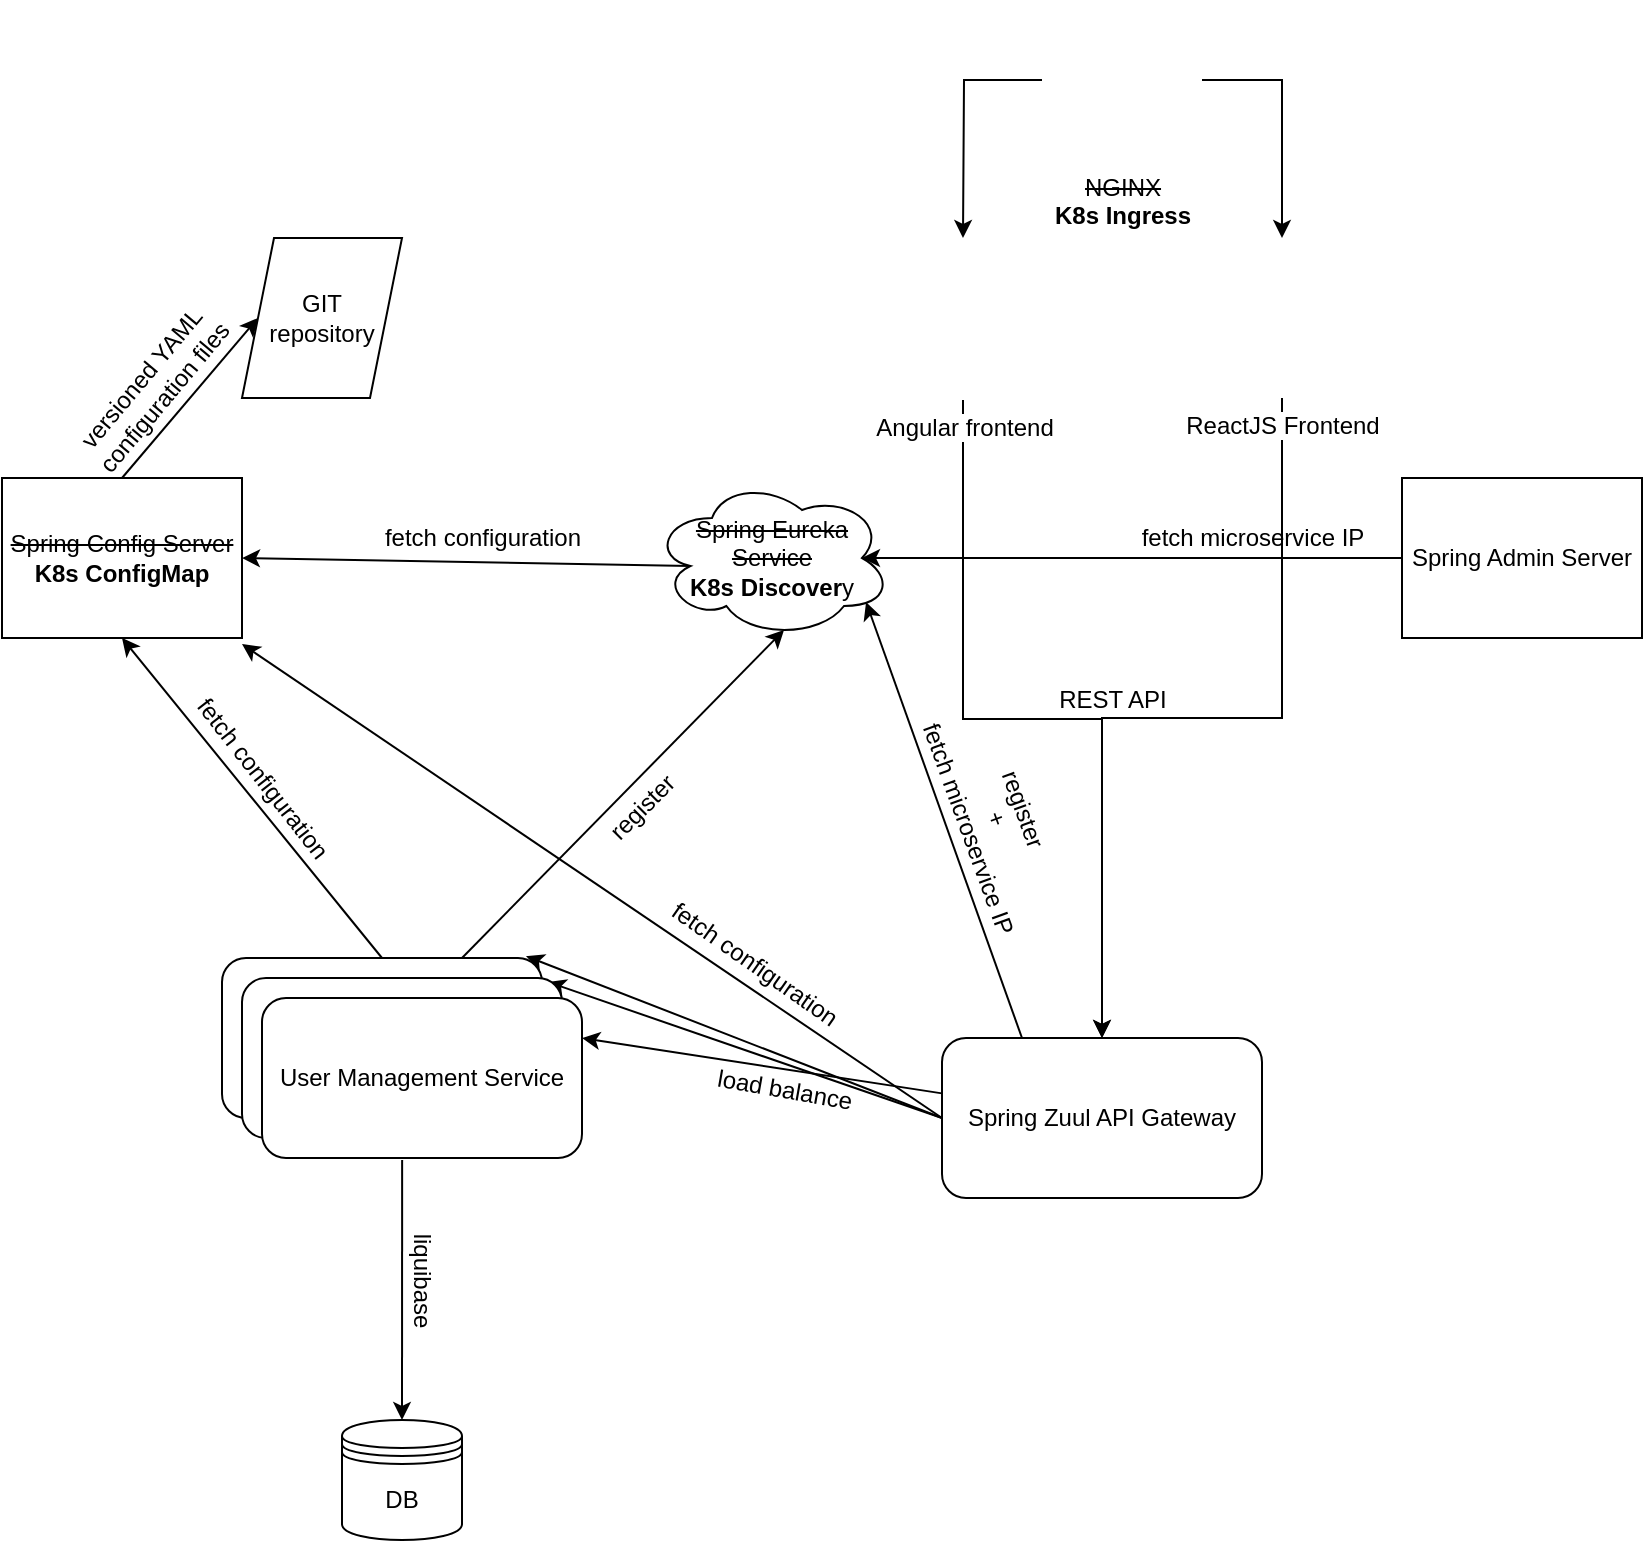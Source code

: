 <mxfile version="12.8.4" type="device"><diagram id="z9mlEs9HsHYVzTs2Vday" name="Page-1"><mxGraphModel dx="2062" dy="1115" grid="1" gridSize="10" guides="1" tooltips="1" connect="1" arrows="1" fold="1" page="1" pageScale="1" pageWidth="850" pageHeight="1100" math="0" shadow="0"><root><mxCell id="0"/><mxCell id="1" parent="0"/><mxCell id="gHm-Y_Zy_vNPFZpqB0io-16" style="edgeStyle=none;rounded=0;orthogonalLoop=1;jettySize=auto;html=1;exitX=0;exitY=0.5;exitDx=0;exitDy=0;entryX=1;entryY=1.038;entryDx=0;entryDy=0;entryPerimeter=0;" parent="1" source="gHm-Y_Zy_vNPFZpqB0io-2" target="gHm-Y_Zy_vNPFZpqB0io-7" edge="1"><mxGeometry relative="1" as="geometry"/></mxCell><mxCell id="gHm-Y_Zy_vNPFZpqB0io-27" style="edgeStyle=none;rounded=0;orthogonalLoop=1;jettySize=auto;html=1;exitX=0.25;exitY=0;exitDx=0;exitDy=0;entryX=0.892;entryY=0.775;entryDx=0;entryDy=0;entryPerimeter=0;" parent="1" source="gHm-Y_Zy_vNPFZpqB0io-2" target="gHm-Y_Zy_vNPFZpqB0io-13" edge="1"><mxGeometry relative="1" as="geometry"/></mxCell><mxCell id="gHm-Y_Zy_vNPFZpqB0io-29" style="edgeStyle=none;rounded=0;orthogonalLoop=1;jettySize=auto;html=1;exitX=0;exitY=0.5;exitDx=0;exitDy=0;entryX=0.95;entryY=-0.012;entryDx=0;entryDy=0;entryPerimeter=0;" parent="1" source="gHm-Y_Zy_vNPFZpqB0io-2" target="gHm-Y_Zy_vNPFZpqB0io-18" edge="1"><mxGeometry relative="1" as="geometry"/></mxCell><mxCell id="gHm-Y_Zy_vNPFZpqB0io-30" style="edgeStyle=none;rounded=0;orthogonalLoop=1;jettySize=auto;html=1;exitX=0;exitY=0.5;exitDx=0;exitDy=0;entryX=0.956;entryY=0.025;entryDx=0;entryDy=0;entryPerimeter=0;" parent="1" source="gHm-Y_Zy_vNPFZpqB0io-2" target="gHm-Y_Zy_vNPFZpqB0io-21" edge="1"><mxGeometry relative="1" as="geometry"/></mxCell><mxCell id="gHm-Y_Zy_vNPFZpqB0io-31" style="edgeStyle=none;rounded=0;orthogonalLoop=1;jettySize=auto;html=1;entryX=1;entryY=0.25;entryDx=0;entryDy=0;" parent="1" source="gHm-Y_Zy_vNPFZpqB0io-2" target="gHm-Y_Zy_vNPFZpqB0io-22" edge="1"><mxGeometry relative="1" as="geometry"/></mxCell><mxCell id="gHm-Y_Zy_vNPFZpqB0io-2" value="Spring Zuul API Gateway" style="rounded=1;whiteSpace=wrap;html=1;" parent="1" vertex="1"><mxGeometry x="510" y="559" width="160" height="80" as="geometry"/></mxCell><mxCell id="gHm-Y_Zy_vNPFZpqB0io-4" style="edgeStyle=orthogonalEdgeStyle;rounded=0;orthogonalLoop=1;jettySize=auto;html=1;entryX=0.5;entryY=0;entryDx=0;entryDy=0;" parent="1" source="gHm-Y_Zy_vNPFZpqB0io-3" target="gHm-Y_Zy_vNPFZpqB0io-2" edge="1"><mxGeometry relative="1" as="geometry"/></mxCell><mxCell id="gHm-Y_Zy_vNPFZpqB0io-3" value="ReactJS Frontend" style="shape=image;html=1;verticalAlign=top;verticalLabelPosition=bottom;labelBackgroundColor=#ffffff;imageAspect=0;aspect=fixed;image=https://cdn2.iconfinder.com/data/icons/designer-skills/128/react-128.png" parent="1" vertex="1"><mxGeometry x="640" y="159" width="80" height="80" as="geometry"/></mxCell><mxCell id="gHm-Y_Zy_vNPFZpqB0io-5" value="REST API" style="text;html=1;align=center;verticalAlign=middle;resizable=0;points=[];;autosize=1;rotation=0;" parent="1" vertex="1"><mxGeometry x="560" y="380" width="70" height="20" as="geometry"/></mxCell><mxCell id="gHm-Y_Zy_vNPFZpqB0io-11" style="edgeStyle=none;rounded=0;orthogonalLoop=1;jettySize=auto;html=1;exitX=0.5;exitY=0;exitDx=0;exitDy=0;entryX=0;entryY=0.5;entryDx=0;entryDy=0;" parent="1" source="gHm-Y_Zy_vNPFZpqB0io-7" target="gHm-Y_Zy_vNPFZpqB0io-6" edge="1"><mxGeometry relative="1" as="geometry"/></mxCell><mxCell id="gHm-Y_Zy_vNPFZpqB0io-6" value="GIT&lt;br&gt;repository" style="shape=parallelogram;perimeter=parallelogramPerimeter;whiteSpace=wrap;html=1;" parent="1" vertex="1"><mxGeometry x="160" y="159" width="80" height="80" as="geometry"/></mxCell><mxCell id="gHm-Y_Zy_vNPFZpqB0io-7" value="&lt;strike&gt;Spring Config Server&lt;/strike&gt;&lt;br&gt;&lt;b&gt;K8s ConfigMap&lt;/b&gt;" style="rounded=0;whiteSpace=wrap;html=1;" parent="1" vertex="1"><mxGeometry x="40" y="279" width="120" height="80" as="geometry"/></mxCell><mxCell id="gHm-Y_Zy_vNPFZpqB0io-9" value="versioned YAML&lt;br&gt;configuration files" style="text;html=1;align=center;verticalAlign=middle;resizable=0;points=[];;autosize=1;rotation=-50;" parent="1" vertex="1"><mxGeometry x="60" y="219" width="110" height="30" as="geometry"/></mxCell><mxCell id="gHm-Y_Zy_vNPFZpqB0io-38" style="edgeStyle=none;rounded=0;orthogonalLoop=1;jettySize=auto;html=1;exitX=0;exitY=0.5;exitDx=0;exitDy=0;entryX=0.875;entryY=0.5;entryDx=0;entryDy=0;entryPerimeter=0;" parent="1" source="gHm-Y_Zy_vNPFZpqB0io-12" target="gHm-Y_Zy_vNPFZpqB0io-13" edge="1"><mxGeometry relative="1" as="geometry"/></mxCell><mxCell id="gHm-Y_Zy_vNPFZpqB0io-12" value="Spring Admin Server" style="rounded=0;whiteSpace=wrap;html=1;" parent="1" vertex="1"><mxGeometry x="740" y="279" width="120" height="80" as="geometry"/></mxCell><mxCell id="gHm-Y_Zy_vNPFZpqB0io-37" style="edgeStyle=none;rounded=0;orthogonalLoop=1;jettySize=auto;html=1;exitX=0.16;exitY=0.55;exitDx=0;exitDy=0;exitPerimeter=0;entryX=1;entryY=0.5;entryDx=0;entryDy=0;" parent="1" source="gHm-Y_Zy_vNPFZpqB0io-13" target="gHm-Y_Zy_vNPFZpqB0io-7" edge="1"><mxGeometry relative="1" as="geometry"/></mxCell><mxCell id="gHm-Y_Zy_vNPFZpqB0io-13" value="&lt;strike&gt;Spring Eureka Service&lt;br&gt;&lt;/strike&gt;&lt;b&gt;K8s&amp;nbsp;Discover&lt;/b&gt;y" style="ellipse;shape=cloud;whiteSpace=wrap;html=1;" parent="1" vertex="1"><mxGeometry x="365" y="279" width="120" height="80" as="geometry"/></mxCell><mxCell id="gHm-Y_Zy_vNPFZpqB0io-15" value="fetch configuration" style="text;html=1;align=center;verticalAlign=middle;resizable=0;points=[];;autosize=1;" parent="1" vertex="1"><mxGeometry x="225" y="299" width="110" height="20" as="geometry"/></mxCell><mxCell id="gHm-Y_Zy_vNPFZpqB0io-23" style="edgeStyle=none;rounded=0;orthogonalLoop=1;jettySize=auto;html=1;exitX=0.5;exitY=0;exitDx=0;exitDy=0;entryX=0.5;entryY=1;entryDx=0;entryDy=0;" parent="1" source="gHm-Y_Zy_vNPFZpqB0io-18" target="gHm-Y_Zy_vNPFZpqB0io-7" edge="1"><mxGeometry relative="1" as="geometry"/></mxCell><mxCell id="gHm-Y_Zy_vNPFZpqB0io-25" style="edgeStyle=none;rounded=0;orthogonalLoop=1;jettySize=auto;html=1;exitX=0.75;exitY=0;exitDx=0;exitDy=0;entryX=0.55;entryY=0.95;entryDx=0;entryDy=0;entryPerimeter=0;" parent="1" source="gHm-Y_Zy_vNPFZpqB0io-18" target="gHm-Y_Zy_vNPFZpqB0io-13" edge="1"><mxGeometry relative="1" as="geometry"/></mxCell><mxCell id="gHm-Y_Zy_vNPFZpqB0io-18" value="" style="rounded=1;whiteSpace=wrap;html=1;" parent="1" vertex="1"><mxGeometry x="150" y="519" width="160" height="80" as="geometry"/></mxCell><mxCell id="gHm-Y_Zy_vNPFZpqB0io-21" value="" style="rounded=1;whiteSpace=wrap;html=1;" parent="1" vertex="1"><mxGeometry x="160" y="529" width="160" height="80" as="geometry"/></mxCell><mxCell id="gHm-Y_Zy_vNPFZpqB0io-22" value="User Management Service" style="rounded=1;whiteSpace=wrap;html=1;" parent="1" vertex="1"><mxGeometry x="170" y="539" width="160" height="80" as="geometry"/></mxCell><mxCell id="gHm-Y_Zy_vNPFZpqB0io-24" value="fetch configuration" style="text;html=1;align=center;verticalAlign=middle;resizable=0;points=[];;autosize=1;rotation=52;" parent="1" vertex="1"><mxGeometry x="115" y="419" width="110" height="20" as="geometry"/></mxCell><mxCell id="gHm-Y_Zy_vNPFZpqB0io-26" value="register" style="text;html=1;align=center;verticalAlign=middle;resizable=0;points=[];;autosize=1;rotation=-45;" parent="1" vertex="1"><mxGeometry x="330" y="434" width="60" height="20" as="geometry"/></mxCell><mxCell id="gHm-Y_Zy_vNPFZpqB0io-28" value="register&lt;br&gt;+&lt;br&gt;fetch microservice IP" style="text;html=1;align=center;verticalAlign=middle;resizable=0;points=[];;autosize=1;rotation=70;" parent="1" vertex="1"><mxGeometry x="472" y="424" width="130" height="50" as="geometry"/></mxCell><mxCell id="gHm-Y_Zy_vNPFZpqB0io-32" value="load balance" style="text;html=1;align=center;verticalAlign=middle;resizable=0;points=[];;autosize=1;rotation=10;" parent="1" vertex="1"><mxGeometry x="391" y="575" width="80" height="20" as="geometry"/></mxCell><mxCell id="gHm-Y_Zy_vNPFZpqB0io-35" value="fetch configuration" style="text;html=1;align=center;verticalAlign=middle;resizable=0;points=[];;autosize=1;rotation=35;" parent="1" vertex="1"><mxGeometry x="361" y="512" width="110" height="20" as="geometry"/></mxCell><mxCell id="gHm-Y_Zy_vNPFZpqB0io-39" value="fetch microservice IP" style="text;html=1;align=center;verticalAlign=middle;resizable=0;points=[];;autosize=1;" parent="1" vertex="1"><mxGeometry x="600" y="299" width="130" height="20" as="geometry"/></mxCell><mxCell id="gHm-Y_Zy_vNPFZpqB0io-41" style="edgeStyle=none;rounded=0;orthogonalLoop=1;jettySize=auto;html=1;exitX=0.438;exitY=1.013;exitDx=0;exitDy=0;entryX=0.5;entryY=0;entryDx=0;entryDy=0;exitPerimeter=0;" parent="1" source="gHm-Y_Zy_vNPFZpqB0io-22" target="gHm-Y_Zy_vNPFZpqB0io-40" edge="1"><mxGeometry relative="1" as="geometry"/></mxCell><mxCell id="gHm-Y_Zy_vNPFZpqB0io-40" value="DB" style="shape=datastore;whiteSpace=wrap;html=1;" parent="1" vertex="1"><mxGeometry x="210" y="750" width="60" height="60" as="geometry"/></mxCell><mxCell id="gHm-Y_Zy_vNPFZpqB0io-42" value="liquibase" style="text;html=1;align=center;verticalAlign=middle;resizable=0;points=[];;autosize=1;rotation=90;" parent="1" vertex="1"><mxGeometry x="220" y="670" width="60" height="20" as="geometry"/></mxCell><mxCell id="TeCeVdUfxicJ_0jaSRGh-3" style="edgeStyle=orthogonalEdgeStyle;rounded=0;orthogonalLoop=1;jettySize=auto;html=1;exitX=0.5;exitY=1;exitDx=0;exitDy=0;entryX=0.5;entryY=0;entryDx=0;entryDy=0;" parent="1" source="TeCeVdUfxicJ_0jaSRGh-1" target="gHm-Y_Zy_vNPFZpqB0io-2" edge="1"><mxGeometry relative="1" as="geometry"/></mxCell><mxCell id="TeCeVdUfxicJ_0jaSRGh-1" value="Angular frontend" style="shape=image;html=1;verticalAlign=top;verticalLabelPosition=bottom;labelBackgroundColor=#ffffff;imageAspect=0;aspect=fixed;image=https://cdn4.iconfinder.com/data/icons/logos-and-brands/512/21_Angular_logo_logos-128.png" parent="1" vertex="1"><mxGeometry x="480" y="159" width="81" height="81" as="geometry"/></mxCell><mxCell id="aFOSve_9hRmIGYzctql1-8" style="edgeStyle=none;rounded=0;orthogonalLoop=1;jettySize=auto;html=1;entryX=0.5;entryY=0;entryDx=0;entryDy=0;" parent="1" source="aFOSve_9hRmIGYzctql1-2" target="gHm-Y_Zy_vNPFZpqB0io-3" edge="1"><mxGeometry relative="1" as="geometry"><Array as="points"><mxPoint x="680" y="80"/></Array></mxGeometry></mxCell><mxCell id="aFOSve_9hRmIGYzctql1-9" style="edgeStyle=none;rounded=0;orthogonalLoop=1;jettySize=auto;html=1;entryX=0.5;entryY=0;entryDx=0;entryDy=0;" parent="1" source="aFOSve_9hRmIGYzctql1-2" target="TeCeVdUfxicJ_0jaSRGh-1" edge="1"><mxGeometry relative="1" as="geometry"><Array as="points"><mxPoint x="521" y="80"/></Array></mxGeometry></mxCell><mxCell id="aFOSve_9hRmIGYzctql1-2" value="&lt;strike&gt;NGINX&lt;/strike&gt;&lt;br&gt;&lt;b&gt;K8s Ingress&lt;/b&gt;" style="shape=image;html=1;verticalAlign=top;verticalLabelPosition=bottom;labelBackgroundColor=#ffffff;imageAspect=0;aspect=fixed;image=https://cdn4.iconfinder.com/data/icons/logos-brands-5/24/nginx-128.png" parent="1" vertex="1"><mxGeometry x="560" y="40" width="80" height="80" as="geometry"/></mxCell></root></mxGraphModel></diagram></mxfile>